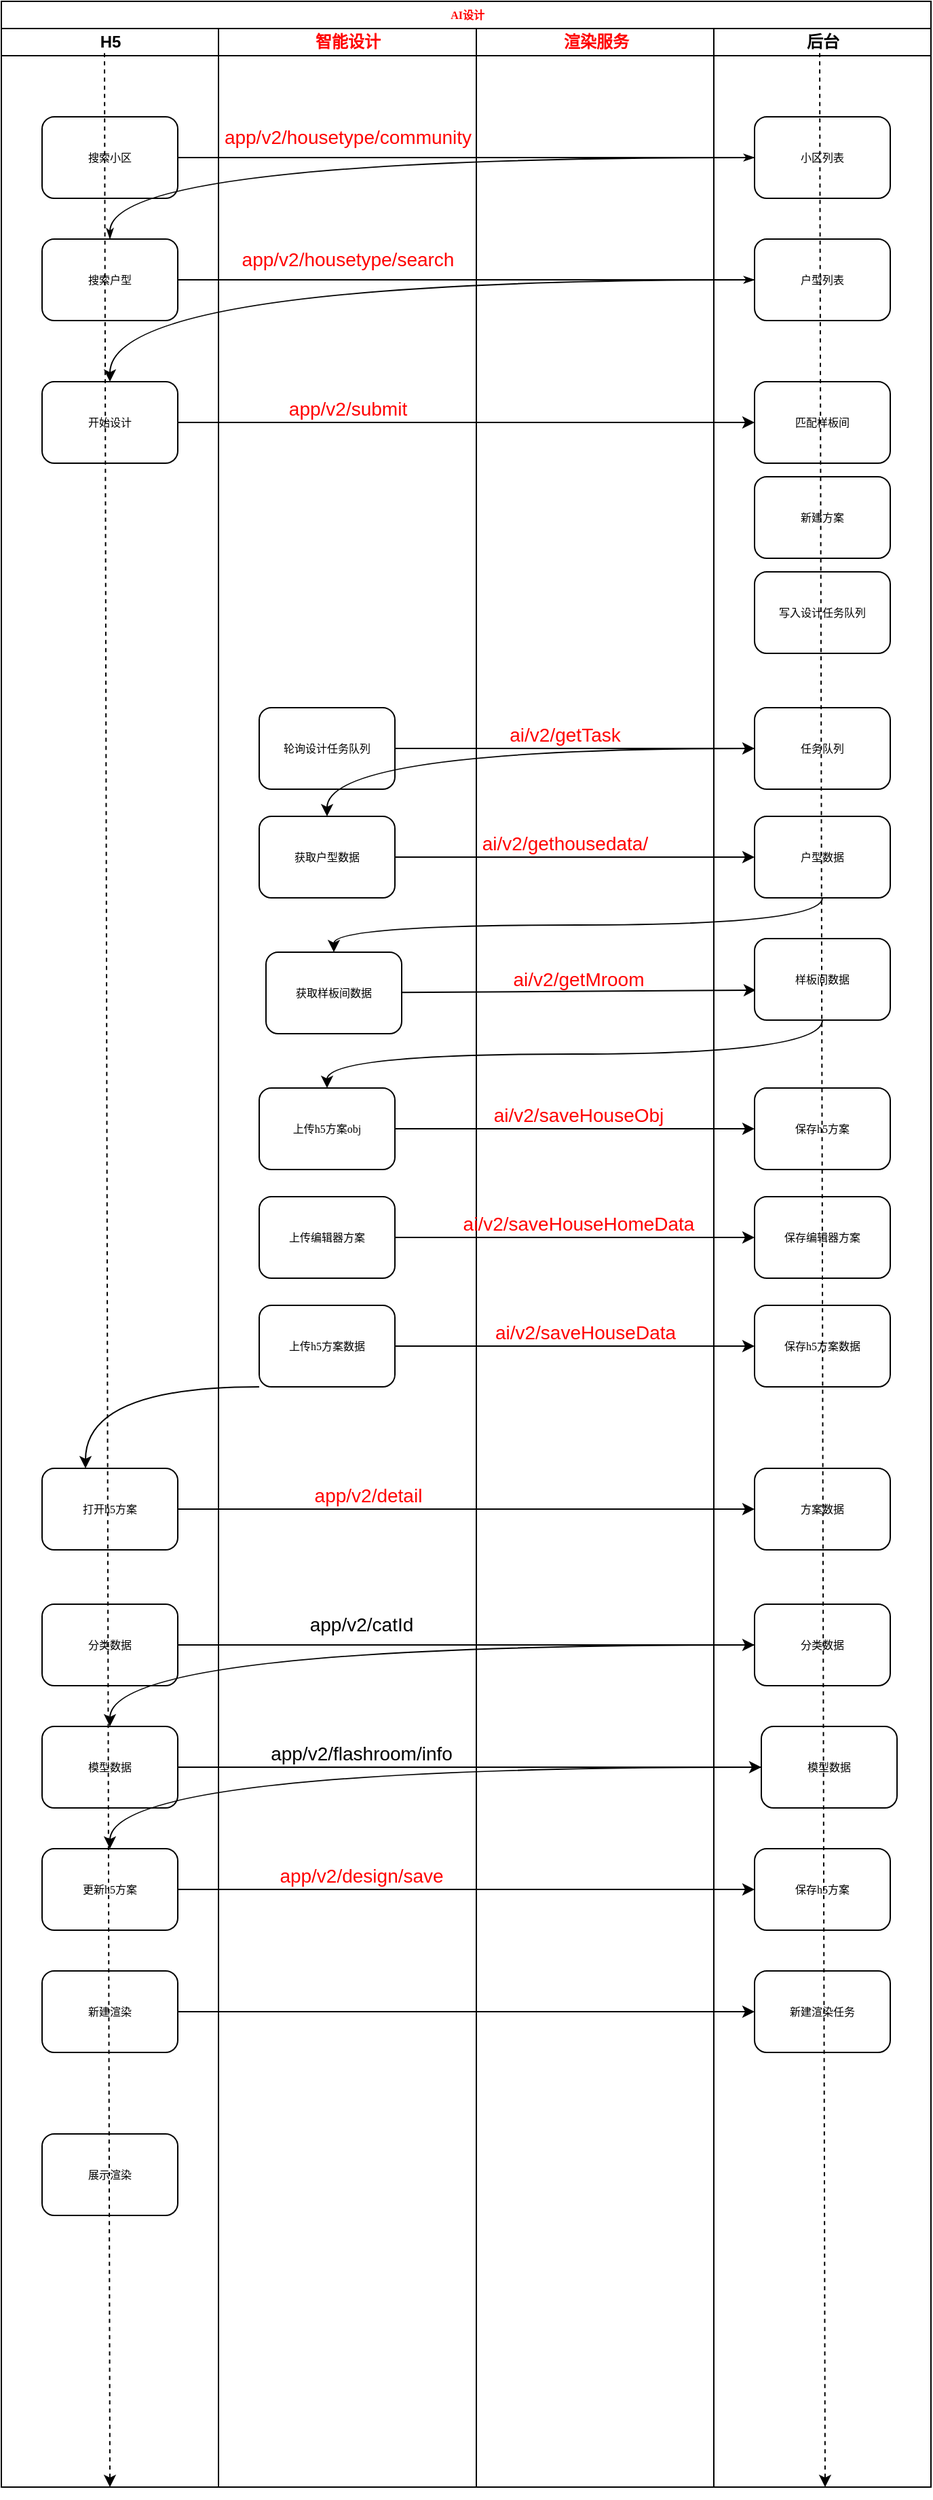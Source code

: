 <mxfile version="15.5.9" type="github">
  <diagram name="Page-1" id="74e2e168-ea6b-b213-b513-2b3c1d86103e">
    <mxGraphModel dx="1422" dy="762" grid="1" gridSize="10" guides="1" tooltips="1" connect="1" arrows="1" fold="1" page="1" pageScale="1" pageWidth="1100" pageHeight="850" background="none" math="0" shadow="0">
      <root>
        <mxCell id="0" />
        <mxCell id="1" parent="0" />
        <mxCell id="77e6c97f196da883-1" value="AI设计" style="swimlane;html=1;childLayout=stackLayout;startSize=20;rounded=0;shadow=0;labelBackgroundColor=none;strokeWidth=1;fontFamily=Verdana;fontSize=8;align=center;fontColor=#FF0000;" parent="1" vertex="1">
          <mxGeometry x="70" y="90" width="685" height="1830" as="geometry" />
        </mxCell>
        <mxCell id="77e6c97f196da883-2" value="H5" style="swimlane;html=1;startSize=20;" parent="77e6c97f196da883-1" vertex="1">
          <mxGeometry y="20" width="160" height="1810" as="geometry" />
        </mxCell>
        <mxCell id="77e6c97f196da883-8" value="搜索小区" style="rounded=1;whiteSpace=wrap;html=1;shadow=0;labelBackgroundColor=none;strokeWidth=1;fontFamily=Verdana;fontSize=8;align=center;" parent="77e6c97f196da883-2" vertex="1">
          <mxGeometry x="30" y="65" width="100" height="60" as="geometry" />
        </mxCell>
        <mxCell id="77e6c97f196da883-9" value="搜索户型" style="rounded=1;whiteSpace=wrap;html=1;shadow=0;labelBackgroundColor=none;strokeWidth=1;fontFamily=Verdana;fontSize=8;align=center;" parent="77e6c97f196da883-2" vertex="1">
          <mxGeometry x="30" y="155" width="100" height="60" as="geometry" />
        </mxCell>
        <mxCell id="KAlr-dvwPTxB0jeQxBI7-6" value="开始设计" style="rounded=1;whiteSpace=wrap;html=1;shadow=0;labelBackgroundColor=none;strokeWidth=1;fontFamily=Verdana;fontSize=8;align=center;" parent="77e6c97f196da883-2" vertex="1">
          <mxGeometry x="30" y="260" width="100" height="60" as="geometry" />
        </mxCell>
        <mxCell id="KAlr-dvwPTxB0jeQxBI7-81" value="打开h5方案" style="rounded=1;whiteSpace=wrap;html=1;shadow=0;labelBackgroundColor=none;strokeWidth=1;fontFamily=Verdana;fontSize=8;align=center;" parent="77e6c97f196da883-2" vertex="1">
          <mxGeometry x="30" y="1060" width="100" height="60" as="geometry" />
        </mxCell>
        <mxCell id="KAlr-dvwPTxB0jeQxBI7-84" value="更新h5方案" style="rounded=1;whiteSpace=wrap;html=1;shadow=0;labelBackgroundColor=none;strokeWidth=1;fontFamily=Verdana;fontSize=8;align=center;" parent="77e6c97f196da883-2" vertex="1">
          <mxGeometry x="30" y="1340" width="100" height="60" as="geometry" />
        </mxCell>
        <mxCell id="KAlr-dvwPTxB0jeQxBI7-91" value="新建渲染" style="rounded=1;whiteSpace=wrap;html=1;shadow=0;labelBackgroundColor=none;strokeWidth=1;fontFamily=Verdana;fontSize=8;align=center;" parent="77e6c97f196da883-2" vertex="1">
          <mxGeometry x="30" y="1430" width="100" height="60" as="geometry" />
        </mxCell>
        <mxCell id="KAlr-dvwPTxB0jeQxBI7-95" value="展示渲染" style="rounded=1;whiteSpace=wrap;html=1;shadow=0;labelBackgroundColor=none;strokeWidth=1;fontFamily=Verdana;fontSize=8;align=center;" parent="77e6c97f196da883-2" vertex="1">
          <mxGeometry x="30" y="1550" width="100" height="60" as="geometry" />
        </mxCell>
        <mxCell id="mwKDh4SGNrBJH1ZRy-xF-3" value="分类数据" style="rounded=1;whiteSpace=wrap;html=1;shadow=0;labelBackgroundColor=none;strokeWidth=1;fontFamily=Verdana;fontSize=8;align=center;" vertex="1" parent="77e6c97f196da883-2">
          <mxGeometry x="30" y="1160" width="100" height="60" as="geometry" />
        </mxCell>
        <mxCell id="mwKDh4SGNrBJH1ZRy-xF-7" value="模型数据" style="rounded=1;whiteSpace=wrap;html=1;shadow=0;labelBackgroundColor=none;strokeWidth=1;fontFamily=Verdana;fontSize=8;align=center;" vertex="1" parent="77e6c97f196da883-2">
          <mxGeometry x="30" y="1250" width="100" height="60" as="geometry" />
        </mxCell>
        <mxCell id="77e6c97f196da883-26" style="edgeStyle=orthogonalEdgeStyle;rounded=1;html=1;labelBackgroundColor=none;startArrow=none;startFill=0;startSize=5;endArrow=classicThin;endFill=1;endSize=5;jettySize=auto;orthogonalLoop=1;strokeWidth=1;fontFamily=Verdana;fontSize=8" parent="77e6c97f196da883-1" source="77e6c97f196da883-8" target="77e6c97f196da883-11" edge="1">
          <mxGeometry relative="1" as="geometry" />
        </mxCell>
        <mxCell id="77e6c97f196da883-27" style="edgeStyle=orthogonalEdgeStyle;rounded=1;html=1;labelBackgroundColor=none;startArrow=none;startFill=0;startSize=5;endArrow=classicThin;endFill=1;endSize=5;jettySize=auto;orthogonalLoop=1;strokeWidth=1;fontFamily=Verdana;fontSize=8;curved=1;" parent="77e6c97f196da883-1" source="77e6c97f196da883-11" target="77e6c97f196da883-9" edge="1">
          <mxGeometry relative="1" as="geometry" />
        </mxCell>
        <mxCell id="77e6c97f196da883-28" style="edgeStyle=orthogonalEdgeStyle;rounded=1;html=1;labelBackgroundColor=none;startArrow=none;startFill=0;startSize=5;endArrow=classicThin;endFill=1;endSize=5;jettySize=auto;orthogonalLoop=1;strokeWidth=1;fontFamily=Verdana;fontSize=8;entryX=0;entryY=0.5;entryDx=0;entryDy=0;" parent="77e6c97f196da883-1" source="77e6c97f196da883-9" target="KAlr-dvwPTxB0jeQxBI7-2" edge="1">
          <mxGeometry relative="1" as="geometry">
            <mxPoint x="355" y="205" as="targetPoint" />
          </mxGeometry>
        </mxCell>
        <UserObject label="智能设计" link="data:page/id,74e2e168-ea6b-b213-b513-2b3c1d86103e" linkTarget="_blank" id="77e6c97f196da883-3">
          <mxCell style="swimlane;html=1;startSize=20;fontColor=#FF0000;" parent="77e6c97f196da883-1" vertex="1">
            <mxGeometry x="160" y="20" width="190" height="1810" as="geometry" />
          </mxCell>
        </UserObject>
        <UserObject label="app/v2/housetype/community" link="http://yapi.tumax.we.com/project/64/interface/api/7225" linkTarget="_blank" id="KAlr-dvwPTxB0jeQxBI7-1">
          <mxCell style="text;html=1;align=center;verticalAlign=middle;resizable=0;points=[];autosize=1;strokeColor=none;fillColor=none;fontColor=#FF0000;fontSize=14;" parent="77e6c97f196da883-3" vertex="1">
            <mxGeometry x="-5" y="70" width="200" height="20" as="geometry" />
          </mxCell>
        </UserObject>
        <UserObject label="app/v2/housetype/search" link="http://yapi.tumax.we.com/project/64/interface/api/7233" linkTarget="_blank" id="KAlr-dvwPTxB0jeQxBI7-3">
          <mxCell style="text;html=1;align=center;verticalAlign=middle;resizable=0;points=[];autosize=1;strokeColor=none;fillColor=none;fontColor=#FF0000;fontSize=14;" parent="77e6c97f196da883-3" vertex="1">
            <mxGeometry x="10" y="160" width="170" height="20" as="geometry" />
          </mxCell>
        </UserObject>
        <mxCell id="KAlr-dvwPTxB0jeQxBI7-13" value="轮询设计任务队列" style="rounded=1;whiteSpace=wrap;html=1;shadow=0;labelBackgroundColor=none;strokeWidth=1;fontFamily=Verdana;fontSize=8;align=center;" parent="77e6c97f196da883-3" vertex="1">
          <mxGeometry x="30" y="500" width="100" height="60" as="geometry" />
        </mxCell>
        <UserObject label="app/v2/submit" link="http://yapi.tumax.we.com/project/64/interface/api/7241" linkTarget="_blank" id="KAlr-dvwPTxB0jeQxBI7-15">
          <mxCell style="text;html=1;align=center;verticalAlign=middle;resizable=0;points=[];autosize=1;strokeColor=none;fillColor=none;fontSize=14;fontColor=#FF0000;" parent="77e6c97f196da883-3" vertex="1">
            <mxGeometry x="45" y="270" width="100" height="20" as="geometry" />
          </mxCell>
        </UserObject>
        <mxCell id="KAlr-dvwPTxB0jeQxBI7-19" value="获取户型数据" style="rounded=1;whiteSpace=wrap;html=1;shadow=0;labelBackgroundColor=none;strokeWidth=1;fontFamily=Verdana;fontSize=8;align=center;" parent="77e6c97f196da883-3" vertex="1">
          <mxGeometry x="30" y="580" width="100" height="60" as="geometry" />
        </mxCell>
        <mxCell id="KAlr-dvwPTxB0jeQxBI7-49" value="获取样板间数据" style="rounded=1;whiteSpace=wrap;html=1;shadow=0;labelBackgroundColor=none;strokeWidth=1;fontFamily=Verdana;fontSize=8;align=center;" parent="77e6c97f196da883-3" vertex="1">
          <mxGeometry x="35" y="680" width="100" height="60" as="geometry" />
        </mxCell>
        <mxCell id="KAlr-dvwPTxB0jeQxBI7-62" value="上传h5方案obj" style="rounded=1;whiteSpace=wrap;html=1;shadow=0;labelBackgroundColor=none;strokeWidth=1;fontFamily=Verdana;fontSize=8;align=center;" parent="77e6c97f196da883-3" vertex="1">
          <mxGeometry x="30" y="780" width="100" height="60" as="geometry" />
        </mxCell>
        <mxCell id="KAlr-dvwPTxB0jeQxBI7-65" value="上传编辑器方案" style="rounded=1;whiteSpace=wrap;html=1;shadow=0;labelBackgroundColor=none;strokeWidth=1;fontFamily=Verdana;fontSize=8;align=center;" parent="77e6c97f196da883-3" vertex="1">
          <mxGeometry x="30" y="860" width="100" height="60" as="geometry" />
        </mxCell>
        <mxCell id="KAlr-dvwPTxB0jeQxBI7-67" value="上传h5方案数据" style="rounded=1;whiteSpace=wrap;html=1;shadow=0;labelBackgroundColor=none;strokeWidth=1;fontFamily=Verdana;fontSize=8;align=center;" parent="77e6c97f196da883-3" vertex="1">
          <mxGeometry x="30" y="940" width="100" height="60" as="geometry" />
        </mxCell>
        <mxCell id="KAlr-dvwPTxB0jeQxBI7-86" value="app/v2/flashroom/info" style="text;html=1;align=center;verticalAlign=middle;resizable=0;points=[];autosize=1;strokeColor=none;fillColor=none;fontSize=14;" parent="77e6c97f196da883-3" vertex="1">
          <mxGeometry x="30" y="1260" width="150" height="20" as="geometry" />
        </mxCell>
        <UserObject label="app/v2/detail" link="http://yapi.tumax.we.com/project/64/interface/api/7297" linkTarget="_blank" id="KAlr-dvwPTxB0jeQxBI7-90">
          <mxCell style="text;html=1;align=center;verticalAlign=middle;resizable=0;points=[];autosize=1;strokeColor=none;fillColor=none;fontSize=14;fontColor=#FF0000;" parent="77e6c97f196da883-3" vertex="1">
            <mxGeometry x="65" y="1070" width="90" height="20" as="geometry" />
          </mxCell>
        </UserObject>
        <UserObject label="app/v2/design/save" link="http://yapi.tumax.we.com/project/64/interface/api/7305" linkTarget="_blank" id="KAlr-dvwPTxB0jeQxBI7-94">
          <mxCell style="text;html=1;align=center;verticalAlign=middle;resizable=0;points=[];autosize=1;strokeColor=none;fillColor=none;fontSize=14;fontColor=#FF0000;" parent="77e6c97f196da883-3" vertex="1">
            <mxGeometry x="35" y="1350" width="140" height="20" as="geometry" />
          </mxCell>
        </UserObject>
        <mxCell id="mwKDh4SGNrBJH1ZRy-xF-6" value="app/v2/catId" style="text;html=1;align=center;verticalAlign=middle;resizable=0;points=[];autosize=1;strokeColor=none;fillColor=none;fontSize=14;" vertex="1" parent="77e6c97f196da883-3">
          <mxGeometry x="60" y="1165" width="90" height="20" as="geometry" />
        </mxCell>
        <UserObject label="渲染服务" link="http://yapi.tumax.we.com/project/64/interface/api/7257" linkTarget="_blank" id="77e6c97f196da883-4">
          <mxCell style="swimlane;html=1;startSize=20;fontColor=#FF0000;" parent="77e6c97f196da883-1" vertex="1">
            <mxGeometry x="350" y="20" width="175" height="1810" as="geometry" />
          </mxCell>
        </UserObject>
        <UserObject label="ai/v2/gethousedata/" link="http://yapi.tumax.we.com/project/64/interface/api/7257" linkTarget="_blank" id="KAlr-dvwPTxB0jeQxBI7-21">
          <mxCell style="text;html=1;align=center;verticalAlign=middle;resizable=0;points=[];autosize=1;strokeColor=none;fillColor=none;fontSize=14;fontColor=#FF0000;" parent="77e6c97f196da883-4" vertex="1">
            <mxGeometry x="-5" y="590" width="140" height="20" as="geometry" />
          </mxCell>
        </UserObject>
        <UserObject label="ai/v2/getMroom" link="http://yapi.tumax.we.com/project/64/interface/api/7265" linkTarget="_blank" id="KAlr-dvwPTxB0jeQxBI7-54">
          <mxCell style="text;html=1;align=center;verticalAlign=middle;resizable=0;points=[];autosize=1;strokeColor=none;fillColor=none;fontSize=14;fontColor=#FF0000;" parent="77e6c97f196da883-4" vertex="1">
            <mxGeometry x="20" y="690" width="110" height="20" as="geometry" />
          </mxCell>
        </UserObject>
        <UserObject label="ai/v2/saveHouseObj" link="http://yapi.tumax.we.com/project/64/interface/api/7273" linkTarget="_blank" id="KAlr-dvwPTxB0jeQxBI7-75">
          <mxCell style="text;html=1;align=center;verticalAlign=middle;resizable=0;points=[];autosize=1;strokeColor=none;fillColor=none;fontSize=14;fontColor=#FF0000;" parent="77e6c97f196da883-4" vertex="1">
            <mxGeometry x="5" y="790" width="140" height="20" as="geometry" />
          </mxCell>
        </UserObject>
        <UserObject label="ai/v2/saveHouseHomeData" link="http://yapi.tumax.we.com/project/64/interface/api/7281" linkTarget="_blank" id="KAlr-dvwPTxB0jeQxBI7-76">
          <mxCell style="text;html=1;align=center;verticalAlign=middle;resizable=0;points=[];autosize=1;strokeColor=none;fillColor=none;fontSize=14;fontColor=#FF0000;" parent="77e6c97f196da883-4" vertex="1">
            <mxGeometry x="-20" y="870" width="190" height="20" as="geometry" />
          </mxCell>
        </UserObject>
        <UserObject label="ai/v2/saveHouseData" link="http://yapi.tumax.we.com/project/64/interface/api/7289" linkTarget="_blank" id="KAlr-dvwPTxB0jeQxBI7-79">
          <mxCell style="text;html=1;align=center;verticalAlign=middle;resizable=0;points=[];autosize=1;strokeColor=none;fillColor=none;fontSize=14;fontColor=#FF0000;" parent="77e6c97f196da883-4" vertex="1">
            <mxGeometry x="5" y="950" width="150" height="20" as="geometry" />
          </mxCell>
        </UserObject>
        <UserObject label="ai/v2/getTask" link="http://yapi.tumax.we.com/project/64/interface/api/7249" linkTarget="_blank" id="KAlr-dvwPTxB0jeQxBI7-99">
          <mxCell style="text;html=1;align=center;verticalAlign=middle;resizable=0;points=[];autosize=1;strokeColor=none;fillColor=none;fontSize=14;fontColor=#FF0000;" parent="77e6c97f196da883-4" vertex="1">
            <mxGeometry x="15" y="510" width="100" height="20" as="geometry" />
          </mxCell>
        </UserObject>
        <mxCell id="KAlr-dvwPTxB0jeQxBI7-7" style="rounded=0;orthogonalLoop=1;jettySize=auto;html=1;entryX=0.5;entryY=0;entryDx=0;entryDy=0;edgeStyle=orthogonalEdgeStyle;curved=1;" parent="77e6c97f196da883-1" source="KAlr-dvwPTxB0jeQxBI7-2" target="KAlr-dvwPTxB0jeQxBI7-6" edge="1">
          <mxGeometry relative="1" as="geometry" />
        </mxCell>
        <mxCell id="KAlr-dvwPTxB0jeQxBI7-10" style="edgeStyle=orthogonalEdgeStyle;curved=1;rounded=0;orthogonalLoop=1;jettySize=auto;html=1;" parent="77e6c97f196da883-1" source="KAlr-dvwPTxB0jeQxBI7-6" target="KAlr-dvwPTxB0jeQxBI7-9" edge="1">
          <mxGeometry relative="1" as="geometry" />
        </mxCell>
        <mxCell id="KAlr-dvwPTxB0jeQxBI7-17" style="edgeStyle=orthogonalEdgeStyle;curved=1;rounded=0;orthogonalLoop=1;jettySize=auto;html=1;entryX=0;entryY=0.5;entryDx=0;entryDy=0;exitX=1;exitY=0.5;exitDx=0;exitDy=0;" parent="77e6c97f196da883-1" source="KAlr-dvwPTxB0jeQxBI7-19" target="KAlr-dvwPTxB0jeQxBI7-16" edge="1">
          <mxGeometry relative="1" as="geometry" />
        </mxCell>
        <mxCell id="KAlr-dvwPTxB0jeQxBI7-50" style="edgeStyle=orthogonalEdgeStyle;curved=1;rounded=0;orthogonalLoop=1;jettySize=auto;html=1;exitX=0.5;exitY=1;exitDx=0;exitDy=0;" parent="77e6c97f196da883-1" source="KAlr-dvwPTxB0jeQxBI7-16" target="KAlr-dvwPTxB0jeQxBI7-49" edge="1">
          <mxGeometry relative="1" as="geometry" />
        </mxCell>
        <mxCell id="KAlr-dvwPTxB0jeQxBI7-53" style="rounded=0;orthogonalLoop=1;jettySize=auto;html=1;entryX=0.01;entryY=0.633;entryDx=0;entryDy=0;entryPerimeter=0;" parent="77e6c97f196da883-1" source="KAlr-dvwPTxB0jeQxBI7-49" target="KAlr-dvwPTxB0jeQxBI7-51" edge="1">
          <mxGeometry relative="1" as="geometry" />
        </mxCell>
        <mxCell id="KAlr-dvwPTxB0jeQxBI7-64" style="edgeStyle=none;rounded=0;orthogonalLoop=1;jettySize=auto;html=1;entryX=0;entryY=0.5;entryDx=0;entryDy=0;" parent="77e6c97f196da883-1" source="KAlr-dvwPTxB0jeQxBI7-62" target="KAlr-dvwPTxB0jeQxBI7-63" edge="1">
          <mxGeometry relative="1" as="geometry" />
        </mxCell>
        <mxCell id="KAlr-dvwPTxB0jeQxBI7-70" style="edgeStyle=none;rounded=0;orthogonalLoop=1;jettySize=auto;html=1;entryX=0;entryY=0.5;entryDx=0;entryDy=0;" parent="77e6c97f196da883-1" source="KAlr-dvwPTxB0jeQxBI7-65" target="KAlr-dvwPTxB0jeQxBI7-66" edge="1">
          <mxGeometry relative="1" as="geometry" />
        </mxCell>
        <mxCell id="KAlr-dvwPTxB0jeQxBI7-71" style="edgeStyle=none;rounded=0;orthogonalLoop=1;jettySize=auto;html=1;entryX=0;entryY=0.5;entryDx=0;entryDy=0;" parent="77e6c97f196da883-1" source="KAlr-dvwPTxB0jeQxBI7-67" target="KAlr-dvwPTxB0jeQxBI7-68" edge="1">
          <mxGeometry relative="1" as="geometry" />
        </mxCell>
        <mxCell id="KAlr-dvwPTxB0jeQxBI7-77" style="edgeStyle=orthogonalEdgeStyle;rounded=0;orthogonalLoop=1;jettySize=auto;html=1;entryX=0.5;entryY=0;entryDx=0;entryDy=0;curved=1;exitX=0.5;exitY=1;exitDx=0;exitDy=0;" parent="77e6c97f196da883-1" source="KAlr-dvwPTxB0jeQxBI7-51" target="KAlr-dvwPTxB0jeQxBI7-62" edge="1">
          <mxGeometry relative="1" as="geometry" />
        </mxCell>
        <mxCell id="KAlr-dvwPTxB0jeQxBI7-85" style="edgeStyle=orthogonalEdgeStyle;curved=1;rounded=0;orthogonalLoop=1;jettySize=auto;html=1;entryX=0;entryY=0.5;entryDx=0;entryDy=0;" parent="77e6c97f196da883-1" source="KAlr-dvwPTxB0jeQxBI7-84" target="KAlr-dvwPTxB0jeQxBI7-83" edge="1">
          <mxGeometry relative="1" as="geometry" />
        </mxCell>
        <mxCell id="KAlr-dvwPTxB0jeQxBI7-88" style="edgeStyle=orthogonalEdgeStyle;curved=1;rounded=0;orthogonalLoop=1;jettySize=auto;html=1;" parent="77e6c97f196da883-1" source="KAlr-dvwPTxB0jeQxBI7-81" target="KAlr-dvwPTxB0jeQxBI7-87" edge="1">
          <mxGeometry relative="1" as="geometry" />
        </mxCell>
        <mxCell id="KAlr-dvwPTxB0jeQxBI7-93" style="edgeStyle=orthogonalEdgeStyle;curved=1;rounded=0;orthogonalLoop=1;jettySize=auto;html=1;entryX=0;entryY=0.5;entryDx=0;entryDy=0;" parent="77e6c97f196da883-1" source="KAlr-dvwPTxB0jeQxBI7-91" target="KAlr-dvwPTxB0jeQxBI7-92" edge="1">
          <mxGeometry relative="1" as="geometry" />
        </mxCell>
        <mxCell id="KAlr-dvwPTxB0jeQxBI7-97" style="edgeStyle=orthogonalEdgeStyle;curved=1;rounded=0;orthogonalLoop=1;jettySize=auto;html=1;entryX=0;entryY=0.5;entryDx=0;entryDy=0;fontColor=#FF0000;" parent="77e6c97f196da883-1" source="KAlr-dvwPTxB0jeQxBI7-13" target="KAlr-dvwPTxB0jeQxBI7-96" edge="1">
          <mxGeometry relative="1" as="geometry" />
        </mxCell>
        <mxCell id="KAlr-dvwPTxB0jeQxBI7-98" style="edgeStyle=orthogonalEdgeStyle;curved=1;rounded=0;orthogonalLoop=1;jettySize=auto;html=1;entryX=0.5;entryY=0;entryDx=0;entryDy=0;fontColor=#FF0000;" parent="77e6c97f196da883-1" source="KAlr-dvwPTxB0jeQxBI7-96" target="KAlr-dvwPTxB0jeQxBI7-19" edge="1">
          <mxGeometry relative="1" as="geometry" />
        </mxCell>
        <mxCell id="mwKDh4SGNrBJH1ZRy-xF-2" style="edgeStyle=orthogonalEdgeStyle;rounded=0;orthogonalLoop=1;jettySize=auto;html=1;fontSize=14;fontColor=#FF0000;curved=1;" edge="1" parent="77e6c97f196da883-1" source="KAlr-dvwPTxB0jeQxBI7-67" target="KAlr-dvwPTxB0jeQxBI7-81">
          <mxGeometry relative="1" as="geometry">
            <mxPoint x="62" y="1060" as="targetPoint" />
            <Array as="points">
              <mxPoint x="240" y="1020" />
              <mxPoint x="62" y="1020" />
            </Array>
          </mxGeometry>
        </mxCell>
        <mxCell id="mwKDh4SGNrBJH1ZRy-xF-5" style="edgeStyle=orthogonalEdgeStyle;curved=1;rounded=0;orthogonalLoop=1;jettySize=auto;html=1;fontSize=14;fontColor=#FF0000;" edge="1" parent="77e6c97f196da883-1" source="mwKDh4SGNrBJH1ZRy-xF-3" target="mwKDh4SGNrBJH1ZRy-xF-4">
          <mxGeometry relative="1" as="geometry" />
        </mxCell>
        <mxCell id="mwKDh4SGNrBJH1ZRy-xF-10" style="edgeStyle=orthogonalEdgeStyle;curved=1;rounded=0;orthogonalLoop=1;jettySize=auto;html=1;entryX=0.5;entryY=0;entryDx=0;entryDy=0;fontSize=14;fontColor=#FF0000;" edge="1" parent="77e6c97f196da883-1" source="mwKDh4SGNrBJH1ZRy-xF-9" target="KAlr-dvwPTxB0jeQxBI7-84">
          <mxGeometry relative="1" as="geometry" />
        </mxCell>
        <mxCell id="77e6c97f196da883-5" value="后台" style="swimlane;html=1;startSize=20;" parent="77e6c97f196da883-1" vertex="1">
          <mxGeometry x="525" y="20" width="160" height="1810" as="geometry" />
        </mxCell>
        <mxCell id="77e6c97f196da883-11" value="小区列表" style="rounded=1;whiteSpace=wrap;html=1;shadow=0;labelBackgroundColor=none;strokeWidth=1;fontFamily=Verdana;fontSize=8;align=center;" parent="77e6c97f196da883-5" vertex="1">
          <mxGeometry x="30" y="65" width="100" height="60" as="geometry" />
        </mxCell>
        <mxCell id="KAlr-dvwPTxB0jeQxBI7-2" value="户型列表" style="rounded=1;whiteSpace=wrap;html=1;shadow=0;labelBackgroundColor=none;strokeWidth=1;fontFamily=Verdana;fontSize=8;align=center;" parent="77e6c97f196da883-5" vertex="1">
          <mxGeometry x="30" y="155" width="100" height="60" as="geometry" />
        </mxCell>
        <mxCell id="KAlr-dvwPTxB0jeQxBI7-9" value="匹配样板间" style="rounded=1;whiteSpace=wrap;html=1;shadow=0;labelBackgroundColor=none;strokeWidth=1;fontFamily=Verdana;fontSize=8;align=center;" parent="77e6c97f196da883-5" vertex="1">
          <mxGeometry x="30" y="260" width="100" height="60" as="geometry" />
        </mxCell>
        <mxCell id="KAlr-dvwPTxB0jeQxBI7-11" value="新建方案" style="rounded=1;whiteSpace=wrap;html=1;shadow=0;labelBackgroundColor=none;strokeWidth=1;fontFamily=Verdana;fontSize=8;align=center;" parent="77e6c97f196da883-5" vertex="1">
          <mxGeometry x="30" y="330" width="100" height="60" as="geometry" />
        </mxCell>
        <mxCell id="KAlr-dvwPTxB0jeQxBI7-12" value="写入设计任务队列" style="rounded=1;whiteSpace=wrap;html=1;shadow=0;labelBackgroundColor=none;strokeWidth=1;fontFamily=Verdana;fontSize=8;align=center;" parent="77e6c97f196da883-5" vertex="1">
          <mxGeometry x="30" y="400" width="100" height="60" as="geometry" />
        </mxCell>
        <mxCell id="KAlr-dvwPTxB0jeQxBI7-16" value="户型数据" style="rounded=1;whiteSpace=wrap;html=1;shadow=0;labelBackgroundColor=none;strokeWidth=1;fontFamily=Verdana;fontSize=8;align=center;" parent="77e6c97f196da883-5" vertex="1">
          <mxGeometry x="30" y="580" width="100" height="60" as="geometry" />
        </mxCell>
        <mxCell id="KAlr-dvwPTxB0jeQxBI7-51" value="样板间数据" style="rounded=1;whiteSpace=wrap;html=1;shadow=0;labelBackgroundColor=none;strokeWidth=1;fontFamily=Verdana;fontSize=8;align=center;" parent="77e6c97f196da883-5" vertex="1">
          <mxGeometry x="30" y="670" width="100" height="60" as="geometry" />
        </mxCell>
        <mxCell id="KAlr-dvwPTxB0jeQxBI7-63" value="保存h5方案" style="rounded=1;whiteSpace=wrap;html=1;shadow=0;labelBackgroundColor=none;strokeWidth=1;fontFamily=Verdana;fontSize=8;align=center;" parent="77e6c97f196da883-5" vertex="1">
          <mxGeometry x="30" y="780" width="100" height="60" as="geometry" />
        </mxCell>
        <mxCell id="KAlr-dvwPTxB0jeQxBI7-66" value="保存编辑器方案" style="rounded=1;whiteSpace=wrap;html=1;shadow=0;labelBackgroundColor=none;strokeWidth=1;fontFamily=Verdana;fontSize=8;align=center;" parent="77e6c97f196da883-5" vertex="1">
          <mxGeometry x="30" y="860" width="100" height="60" as="geometry" />
        </mxCell>
        <mxCell id="KAlr-dvwPTxB0jeQxBI7-68" value="保存h5方案数据" style="rounded=1;whiteSpace=wrap;html=1;shadow=0;labelBackgroundColor=none;strokeWidth=1;fontFamily=Verdana;fontSize=8;align=center;" parent="77e6c97f196da883-5" vertex="1">
          <mxGeometry x="30" y="940" width="100" height="60" as="geometry" />
        </mxCell>
        <mxCell id="KAlr-dvwPTxB0jeQxBI7-83" value="保存h5方案" style="rounded=1;whiteSpace=wrap;html=1;shadow=0;labelBackgroundColor=none;strokeWidth=1;fontFamily=Verdana;fontSize=8;align=center;" parent="77e6c97f196da883-5" vertex="1">
          <mxGeometry x="30" y="1340" width="100" height="60" as="geometry" />
        </mxCell>
        <mxCell id="KAlr-dvwPTxB0jeQxBI7-87" value="方案数据" style="rounded=1;whiteSpace=wrap;html=1;shadow=0;labelBackgroundColor=none;strokeWidth=1;fontFamily=Verdana;fontSize=8;align=center;" parent="77e6c97f196da883-5" vertex="1">
          <mxGeometry x="30" y="1060" width="100" height="60" as="geometry" />
        </mxCell>
        <mxCell id="KAlr-dvwPTxB0jeQxBI7-92" value="新建渲染任务" style="rounded=1;whiteSpace=wrap;html=1;shadow=0;labelBackgroundColor=none;strokeWidth=1;fontFamily=Verdana;fontSize=8;align=center;" parent="77e6c97f196da883-5" vertex="1">
          <mxGeometry x="30" y="1430" width="100" height="60" as="geometry" />
        </mxCell>
        <mxCell id="KAlr-dvwPTxB0jeQxBI7-96" value="任务队列" style="rounded=1;whiteSpace=wrap;html=1;shadow=0;labelBackgroundColor=none;strokeWidth=1;fontFamily=Verdana;fontSize=8;align=center;" parent="77e6c97f196da883-5" vertex="1">
          <mxGeometry x="30" y="500" width="100" height="60" as="geometry" />
        </mxCell>
        <mxCell id="mwKDh4SGNrBJH1ZRy-xF-4" value="分类数据" style="rounded=1;whiteSpace=wrap;html=1;shadow=0;labelBackgroundColor=none;strokeWidth=1;fontFamily=Verdana;fontSize=8;align=center;" vertex="1" parent="77e6c97f196da883-5">
          <mxGeometry x="30" y="1160" width="100" height="60" as="geometry" />
        </mxCell>
        <mxCell id="mwKDh4SGNrBJH1ZRy-xF-9" value="模型数据" style="rounded=1;whiteSpace=wrap;html=1;shadow=0;labelBackgroundColor=none;strokeWidth=1;fontFamily=Verdana;fontSize=8;align=center;" vertex="1" parent="77e6c97f196da883-5">
          <mxGeometry x="35" y="1250" width="100" height="60" as="geometry" />
        </mxCell>
        <mxCell id="mwKDh4SGNrBJH1ZRy-xF-25" value="" style="endArrow=classic;html=1;rounded=0;fontSize=14;fontColor=#FF0000;exitX=0.475;exitY=0.01;exitDx=0;exitDy=0;exitPerimeter=0;entryX=0.5;entryY=1;entryDx=0;entryDy=0;dashed=1;" edge="1" parent="77e6c97f196da883-5">
          <mxGeometry width="50" height="50" relative="1" as="geometry">
            <mxPoint x="78" y="18.1" as="sourcePoint" />
            <mxPoint x="82" y="1810" as="targetPoint" />
          </mxGeometry>
        </mxCell>
        <mxCell id="mwKDh4SGNrBJH1ZRy-xF-16" style="edgeStyle=orthogonalEdgeStyle;curved=1;rounded=0;orthogonalLoop=1;jettySize=auto;html=1;fontSize=14;fontColor=#FF0000;" edge="1" parent="77e6c97f196da883-1" source="mwKDh4SGNrBJH1ZRy-xF-4" target="mwKDh4SGNrBJH1ZRy-xF-7">
          <mxGeometry relative="1" as="geometry" />
        </mxCell>
        <mxCell id="mwKDh4SGNrBJH1ZRy-xF-17" style="edgeStyle=orthogonalEdgeStyle;curved=1;rounded=0;orthogonalLoop=1;jettySize=auto;html=1;fontSize=14;fontColor=#FF0000;" edge="1" parent="77e6c97f196da883-1" source="mwKDh4SGNrBJH1ZRy-xF-7" target="mwKDh4SGNrBJH1ZRy-xF-9">
          <mxGeometry relative="1" as="geometry" />
        </mxCell>
        <mxCell id="mwKDh4SGNrBJH1ZRy-xF-22" value="" style="endArrow=classic;html=1;rounded=0;fontSize=14;fontColor=#FF0000;exitX=0.475;exitY=0.01;exitDx=0;exitDy=0;exitPerimeter=0;entryX=0.5;entryY=1;entryDx=0;entryDy=0;dashed=1;" edge="1" parent="77e6c97f196da883-1" source="77e6c97f196da883-2" target="77e6c97f196da883-2">
          <mxGeometry width="50" height="50" relative="1" as="geometry">
            <mxPoint x="-120" y="40" as="sourcePoint" />
            <mxPoint x="60" y="1660" as="targetPoint" />
          </mxGeometry>
        </mxCell>
      </root>
    </mxGraphModel>
  </diagram>
</mxfile>
